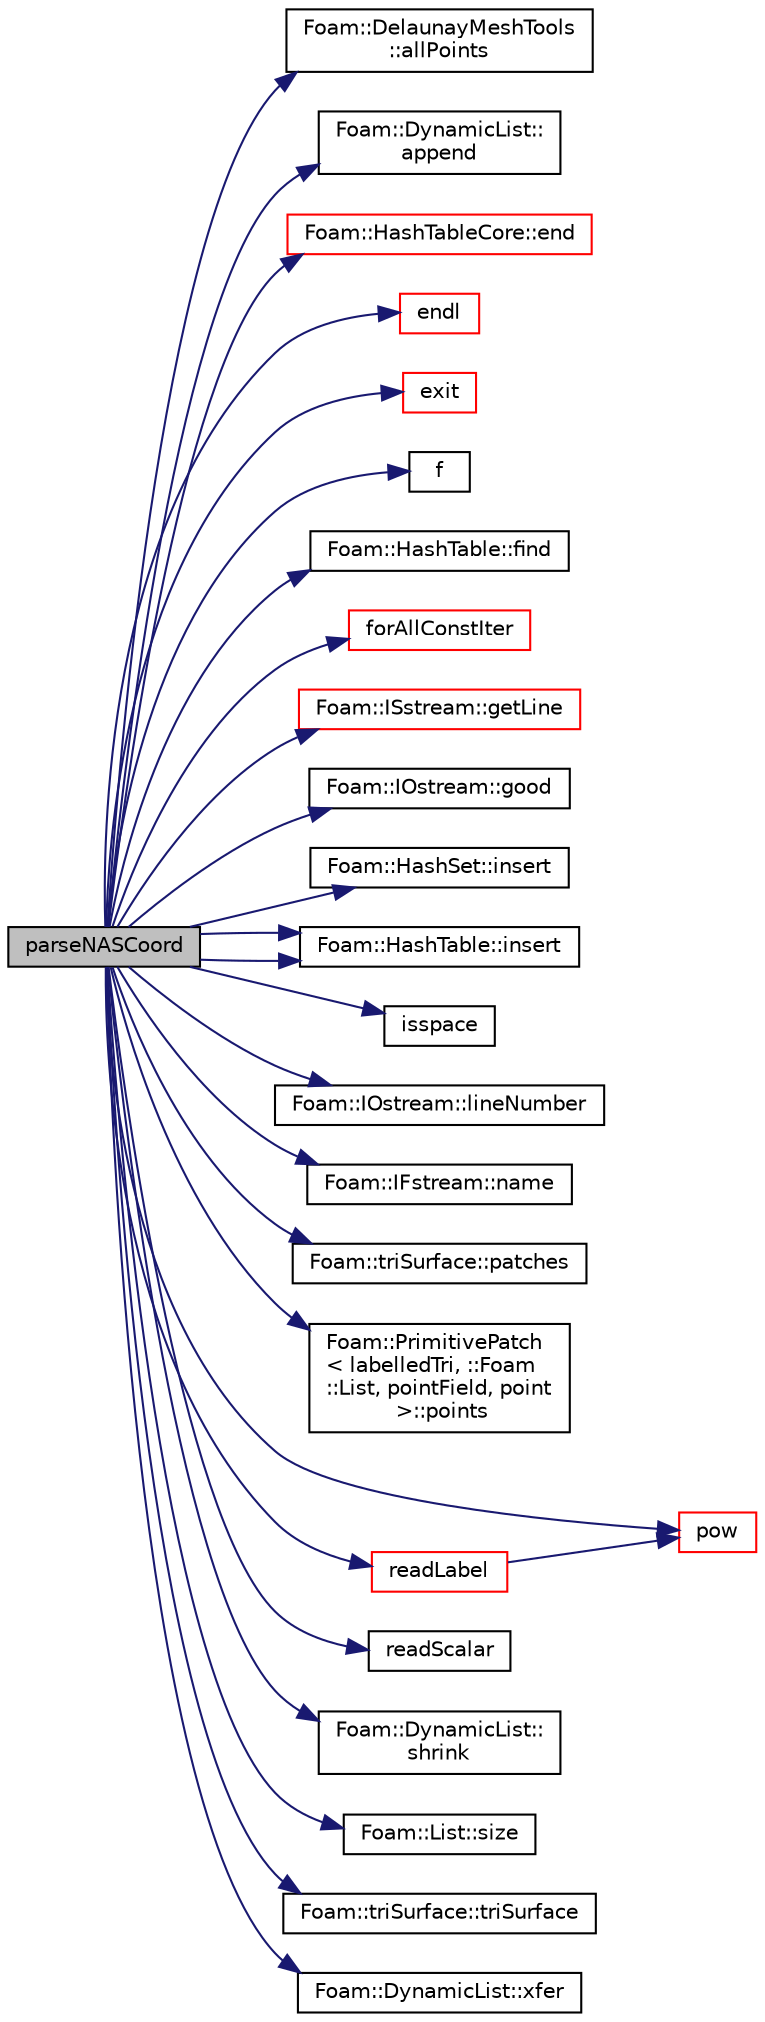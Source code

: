 digraph "parseNASCoord"
{
  bgcolor="transparent";
  edge [fontname="Helvetica",fontsize="10",labelfontname="Helvetica",labelfontsize="10"];
  node [fontname="Helvetica",fontsize="10",shape=record];
  rankdir="LR";
  Node148672 [label="parseNASCoord",height=0.2,width=0.4,color="black", fillcolor="grey75", style="filled", fontcolor="black"];
  Node148672 -> Node148673 [color="midnightblue",fontsize="10",style="solid",fontname="Helvetica"];
  Node148673 [label="Foam::DelaunayMeshTools\l::allPoints",height=0.2,width=0.4,color="black",URL="$a21928.html#a4c5367631633c866a448207bd561a616",tooltip="Extract all points in vertex-index order. "];
  Node148672 -> Node148674 [color="midnightblue",fontsize="10",style="solid",fontname="Helvetica"];
  Node148674 [label="Foam::DynamicList::\lappend",height=0.2,width=0.4,color="black",URL="$a27005.html#a7b67b42af715604376ad63a681dee6d8",tooltip="Append an element at the end of the list. "];
  Node148672 -> Node148675 [color="midnightblue",fontsize="10",style="solid",fontname="Helvetica"];
  Node148675 [label="Foam::HashTableCore::end",height=0.2,width=0.4,color="red",URL="$a26849.html#a540580a296c0ff351686ceb4f27b6fe6",tooltip="iteratorEnd set to beyond the end of any HashTable "];
  Node148672 -> Node148683 [color="midnightblue",fontsize="10",style="solid",fontname="Helvetica"];
  Node148683 [label="endl",height=0.2,width=0.4,color="red",URL="$a21851.html#a2db8fe02a0d3909e9351bb4275b23ce4",tooltip="Add newline and flush stream. "];
  Node148672 -> Node148685 [color="midnightblue",fontsize="10",style="solid",fontname="Helvetica"];
  Node148685 [label="exit",height=0.2,width=0.4,color="red",URL="$a21851.html#a06ca7250d8e89caf05243ec094843642"];
  Node148672 -> Node148727 [color="midnightblue",fontsize="10",style="solid",fontname="Helvetica"];
  Node148727 [label="f",height=0.2,width=0.4,color="black",URL="$a18335.html#a888be93833ac7a23170555c69c690288"];
  Node148672 -> Node148728 [color="midnightblue",fontsize="10",style="solid",fontname="Helvetica"];
  Node148728 [label="Foam::HashTable::find",height=0.2,width=0.4,color="black",URL="$a26841.html#a76b2c74ebd9f33fa9f76261b027ffc11",tooltip="Find and return an iterator set at the hashedEntry. "];
  Node148672 -> Node148729 [color="midnightblue",fontsize="10",style="solid",fontname="Helvetica"];
  Node148729 [label="forAllConstIter",height=0.2,width=0.4,color="red",URL="$a39311.html#ae21e2836509b0fa7f7cedf6493b11b09"];
  Node148672 -> Node148976 [color="midnightblue",fontsize="10",style="solid",fontname="Helvetica"];
  Node148976 [label="Foam::ISstream::getLine",height=0.2,width=0.4,color="red",URL="$a27393.html#a94b82bd8f7d8cdaa83c9c70b7c919f78",tooltip="Raw, low-level getline into a string function. "];
  Node148672 -> Node148712 [color="midnightblue",fontsize="10",style="solid",fontname="Helvetica"];
  Node148712 [label="Foam::IOstream::good",height=0.2,width=0.4,color="black",URL="$a27333.html#abdcc7f96f487faadc7769afcf58fe992",tooltip="Return true if next operation might succeed. "];
  Node148672 -> Node148978 [color="midnightblue",fontsize="10",style="solid",fontname="Helvetica"];
  Node148978 [label="Foam::HashSet::insert",height=0.2,width=0.4,color="black",URL="$a26829.html#a49f0753d9652681fc3a81f59951a0ad7",tooltip="Insert a new entry. "];
  Node148672 -> Node148872 [color="midnightblue",fontsize="10",style="solid",fontname="Helvetica"];
  Node148872 [label="Foam::HashTable::insert",height=0.2,width=0.4,color="black",URL="$a26841.html#a5eee1e0e199ad59b9cb3916cd42156e0",tooltip="Insert a new hashedEntry. "];
  Node148672 -> Node148872 [color="midnightblue",fontsize="10",style="solid",fontname="Helvetica"];
  Node148672 -> Node148979 [color="midnightblue",fontsize="10",style="solid",fontname="Helvetica"];
  Node148979 [label="isspace",height=0.2,width=0.4,color="black",URL="$a21851.html#ac59aa3b8348ab76e8621faf6ff2ead9b"];
  Node148672 -> Node148709 [color="midnightblue",fontsize="10",style="solid",fontname="Helvetica"];
  Node148709 [label="Foam::IOstream::lineNumber",height=0.2,width=0.4,color="black",URL="$a27333.html#a2bca2e504df91006cb4a2b09ba1ac409",tooltip="Return current stream line number. "];
  Node148672 -> Node148980 [color="midnightblue",fontsize="10",style="solid",fontname="Helvetica"];
  Node148980 [label="Foam::IFstream::name",height=0.2,width=0.4,color="black",URL="$a27289.html#aba53f1f9c8fadfa65f4099af10df348c",tooltip="Return the name of the stream. "];
  Node148672 -> Node148981 [color="midnightblue",fontsize="10",style="solid",fontname="Helvetica"];
  Node148981 [label="Foam::triSurface::patches",height=0.2,width=0.4,color="black",URL="$a31961.html#a81f967856b4a58b0c942fe0a0dcdf627"];
  Node148672 -> Node148982 [color="midnightblue",fontsize="10",style="solid",fontname="Helvetica"];
  Node148982 [label="Foam::PrimitivePatch\l\< labelledTri, ::Foam\l::List, pointField, point\l \>::points",height=0.2,width=0.4,color="black",URL="$a28693.html#aa3c7d968f31c88780c663876f64ef6a6",tooltip="Return reference to global points. "];
  Node148672 -> Node148678 [color="midnightblue",fontsize="10",style="solid",fontname="Helvetica"];
  Node148678 [label="pow",height=0.2,width=0.4,color="red",URL="$a21851.html#a7500c8e9d27a442adc75e287de074c7c"];
  Node148672 -> Node148983 [color="midnightblue",fontsize="10",style="solid",fontname="Helvetica"];
  Node148983 [label="readLabel",height=0.2,width=0.4,color="red",URL="$a21851.html#abb09fbcf651d29208982dd7a601b606f"];
  Node148983 -> Node148678 [color="midnightblue",fontsize="10",style="solid",fontname="Helvetica"];
  Node148672 -> Node148842 [color="midnightblue",fontsize="10",style="solid",fontname="Helvetica"];
  Node148842 [label="readScalar",height=0.2,width=0.4,color="black",URL="$a21851.html#a828d57f6d9b9806c086a3f840a147115",tooltip="Read whole of buf as a scalar. Return true if succesful. "];
  Node148672 -> Node148986 [color="midnightblue",fontsize="10",style="solid",fontname="Helvetica"];
  Node148986 [label="Foam::DynamicList::\lshrink",height=0.2,width=0.4,color="black",URL="$a27005.html#a88964e734acd91f096c914d0cc5a6e75",tooltip="Shrink the allocated space to the number of elements used. "];
  Node148672 -> Node148768 [color="midnightblue",fontsize="10",style="solid",fontname="Helvetica"];
  Node148768 [label="Foam::List::size",height=0.2,width=0.4,color="black",URL="$a26833.html#a8a5f6fa29bd4b500caf186f60245b384",tooltip="Override size to be inconsistent with allocated storage. "];
  Node148672 -> Node148987 [color="midnightblue",fontsize="10",style="solid",fontname="Helvetica"];
  Node148987 [label="Foam::triSurface::triSurface",height=0.2,width=0.4,color="black",URL="$a31961.html#a23b307d20d3b88983e62e1cb7292346a",tooltip="Construct null. "];
  Node148672 -> Node148988 [color="midnightblue",fontsize="10",style="solid",fontname="Helvetica"];
  Node148988 [label="Foam::DynamicList::xfer",height=0.2,width=0.4,color="black",URL="$a27005.html#a48f43ee271fb2edb0fb241b72af0e59c",tooltip="Transfer contents to the Xfer container as a plain List. "];
}
